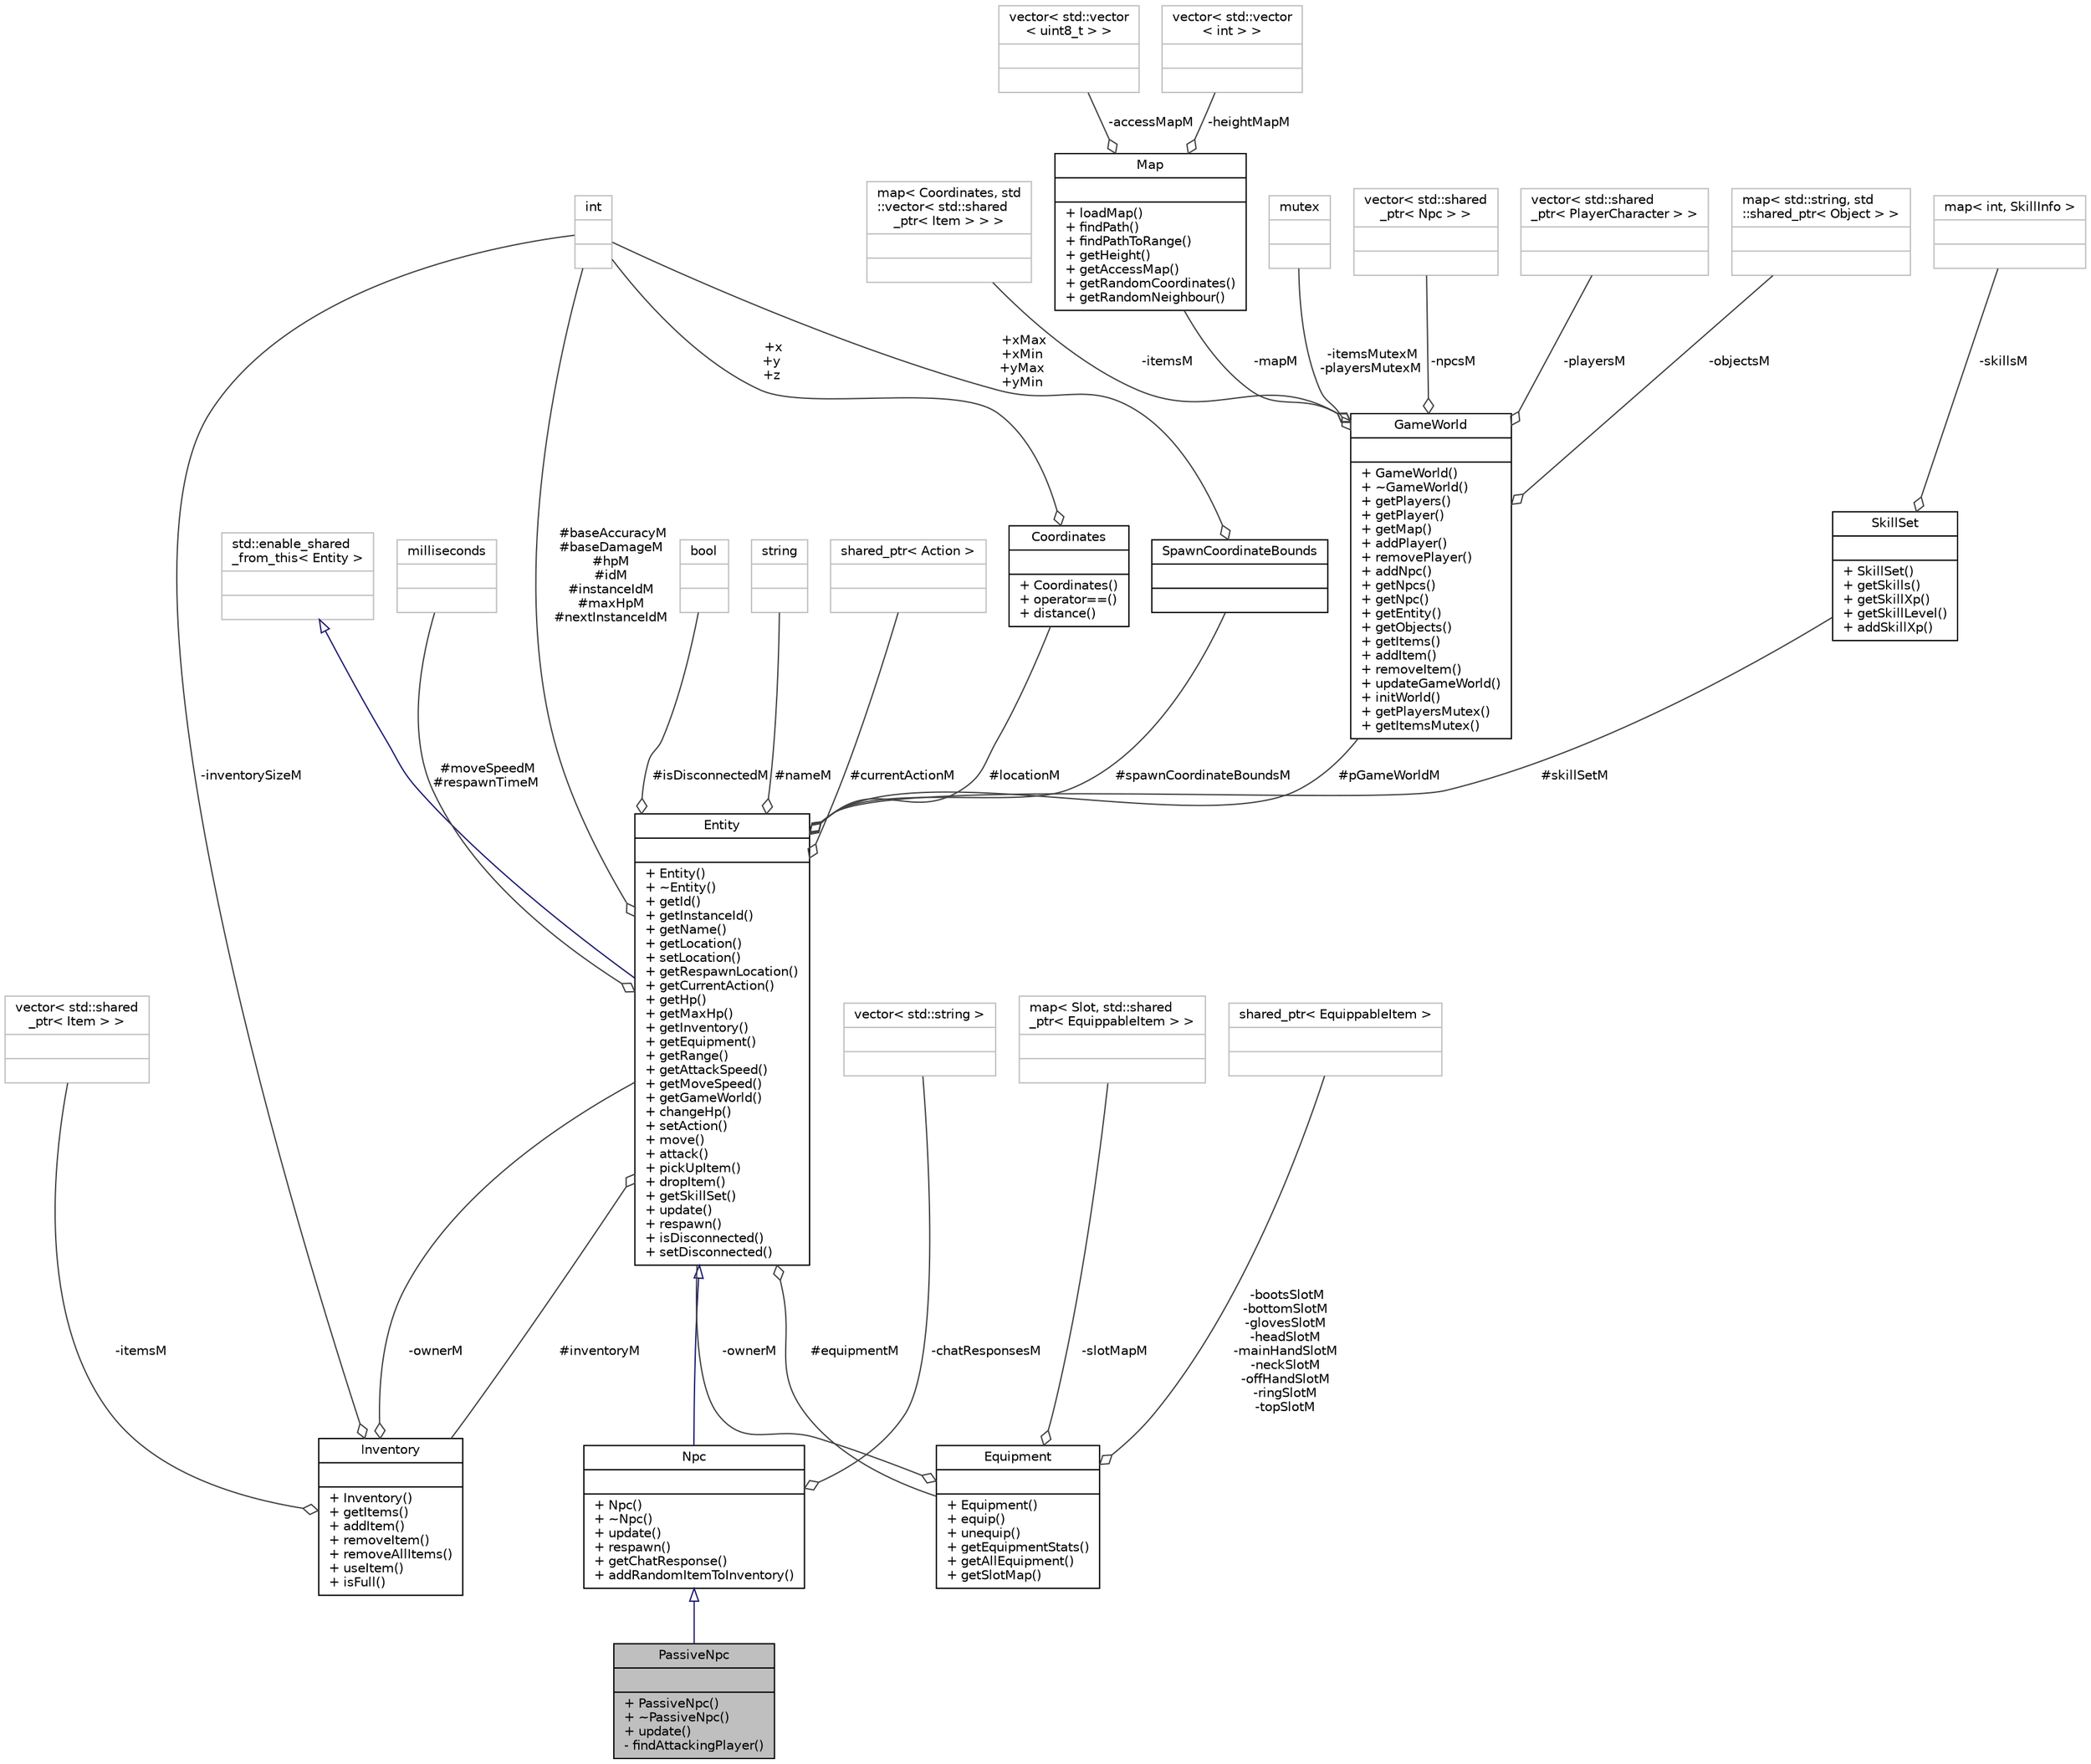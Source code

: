 digraph "PassiveNpc"
{
 // LATEX_PDF_SIZE
  edge [fontname="Helvetica",fontsize="10",labelfontname="Helvetica",labelfontsize="10"];
  node [fontname="Helvetica",fontsize="10",shape=record];
  Node1 [label="{PassiveNpc\n||+ PassiveNpc()\l+ ~PassiveNpc()\l+ update()\l- findAttackingPlayer()\l}",height=0.2,width=0.4,color="black", fillcolor="grey75", style="filled", fontcolor="black",tooltip="PassiveNpc is a type of Npc that attacks only if provoked."];
  Node2 -> Node1 [dir="back",color="midnightblue",fontsize="10",style="solid",arrowtail="onormal",fontname="Helvetica"];
  Node2 [label="{Npc\n||+ Npc()\l+ ~Npc()\l+ update()\l+ respawn()\l+ getChatResponse()\l+ addRandomItemToInventory()\l}",height=0.2,width=0.4,color="black", fillcolor="white", style="filled",URL="$classNpc.html",tooltip="Base NPC class. It represents a peaceful NPC that does not attack the player under any circumstances."];
  Node3 -> Node2 [dir="back",color="midnightblue",fontsize="10",style="solid",arrowtail="onormal",fontname="Helvetica"];
  Node3 [label="{Entity\n||+ Entity()\l+ ~Entity()\l+ getId()\l+ getInstanceId()\l+ getName()\l+ getLocation()\l+ setLocation()\l+ getRespawnLocation()\l+ getCurrentAction()\l+ getHp()\l+ getMaxHp()\l+ getInventory()\l+ getEquipment()\l+ getRange()\l+ getAttackSpeed()\l+ getMoveSpeed()\l+ getGameWorld()\l+ changeHp()\l+ setAction()\l+ move()\l+ attack()\l+ pickUpItem()\l+ dropItem()\l+ getSkillSet()\l+ update()\l+ respawn()\l+ isDisconnected()\l+ setDisconnected()\l}",height=0.2,width=0.4,color="black", fillcolor="white", style="filled",URL="$classEntity.html",tooltip="Base pure virtual Entity class. Different types of enities inherit this."];
  Node4 -> Node3 [dir="back",color="midnightblue",fontsize="10",style="solid",arrowtail="onormal",fontname="Helvetica"];
  Node4 [label="{std::enable_shared\l_from_this\< Entity \>\n||}",height=0.2,width=0.4,color="grey75", fillcolor="white", style="filled",tooltip=" "];
  Node5 -> Node3 [color="grey25",fontsize="10",style="solid",label=" #moveSpeedM\n#respawnTimeM" ,arrowhead="odiamond",fontname="Helvetica"];
  Node5 [label="{milliseconds\n||}",height=0.2,width=0.4,color="grey75", fillcolor="white", style="filled",tooltip=" "];
  Node6 -> Node3 [color="grey25",fontsize="10",style="solid",label=" #pGameWorldM" ,arrowhead="odiamond",fontname="Helvetica"];
  Node6 [label="{GameWorld\n||+ GameWorld()\l+ ~GameWorld()\l+ getPlayers()\l+ getPlayer()\l+ getMap()\l+ addPlayer()\l+ removePlayer()\l+ addNpc()\l+ getNpcs()\l+ getNpc()\l+ getEntity()\l+ getObjects()\l+ getItems()\l+ addItem()\l+ removeItem()\l+ updateGameWorld()\l+ initWorld()\l+ getPlayersMutex()\l+ getItemsMutex()\l}",height=0.2,width=0.4,color="black", fillcolor="white", style="filled",URL="$classGameWorld.html",tooltip="GameWorld class. It contains all the player, npc, object and item instances."];
  Node7 -> Node6 [color="grey25",fontsize="10",style="solid",label=" -itemsM" ,arrowhead="odiamond",fontname="Helvetica"];
  Node7 [label="{map\< Coordinates, std\l::vector\< std::shared\l_ptr\< Item \> \> \>\n||}",height=0.2,width=0.4,color="grey75", fillcolor="white", style="filled",tooltip=" "];
  Node8 -> Node6 [color="grey25",fontsize="10",style="solid",label=" -mapM" ,arrowhead="odiamond",fontname="Helvetica"];
  Node8 [label="{Map\n||+ loadMap()\l+ findPath()\l+ findPathToRange()\l+ getHeight()\l+ getAccessMap()\l+ getRandomCoordinates()\l+ getRandomNeighbour()\l}",height=0.2,width=0.4,color="black", fillcolor="white", style="filled",URL="$classMap.html",tooltip="Static class representing the map of the game world. Map contains information about which tiles are a..."];
  Node9 -> Node8 [color="grey25",fontsize="10",style="solid",label=" -accessMapM" ,arrowhead="odiamond",fontname="Helvetica"];
  Node9 [label="{vector\< std::vector\l\< uint8_t \> \>\n||}",height=0.2,width=0.4,color="grey75", fillcolor="white", style="filled",tooltip=" "];
  Node10 -> Node8 [color="grey25",fontsize="10",style="solid",label=" -heightMapM" ,arrowhead="odiamond",fontname="Helvetica"];
  Node10 [label="{vector\< std::vector\l\< int \> \>\n||}",height=0.2,width=0.4,color="grey75", fillcolor="white", style="filled",tooltip=" "];
  Node11 -> Node6 [color="grey25",fontsize="10",style="solid",label=" -itemsMutexM\n-playersMutexM" ,arrowhead="odiamond",fontname="Helvetica"];
  Node11 [label="{mutex\n||}",height=0.2,width=0.4,color="grey75", fillcolor="white", style="filled",tooltip=" "];
  Node12 -> Node6 [color="grey25",fontsize="10",style="solid",label=" -npcsM" ,arrowhead="odiamond",fontname="Helvetica"];
  Node12 [label="{vector\< std::shared\l_ptr\< Npc \> \>\n||}",height=0.2,width=0.4,color="grey75", fillcolor="white", style="filled",tooltip=" "];
  Node13 -> Node6 [color="grey25",fontsize="10",style="solid",label=" -playersM" ,arrowhead="odiamond",fontname="Helvetica"];
  Node13 [label="{vector\< std::shared\l_ptr\< PlayerCharacter \> \>\n||}",height=0.2,width=0.4,color="grey75", fillcolor="white", style="filled",tooltip=" "];
  Node14 -> Node6 [color="grey25",fontsize="10",style="solid",label=" -objectsM" ,arrowhead="odiamond",fontname="Helvetica"];
  Node14 [label="{map\< std::string, std\l::shared_ptr\< Object \> \>\n||}",height=0.2,width=0.4,color="grey75", fillcolor="white", style="filled",tooltip=" "];
  Node15 -> Node3 [color="grey25",fontsize="10",style="solid",label=" #inventoryM" ,arrowhead="odiamond",fontname="Helvetica"];
  Node15 [label="{Inventory\n||+ Inventory()\l+ getItems()\l+ addItem()\l+ removeItem()\l+ removeAllItems()\l+ useItem()\l+ isFull()\l}",height=0.2,width=0.4,color="black", fillcolor="white", style="filled",URL="$classInventory.html",tooltip="Represents the items that an entity can carry."];
  Node3 -> Node15 [color="grey25",fontsize="10",style="solid",label=" -ownerM" ,arrowhead="odiamond",fontname="Helvetica"];
  Node16 -> Node15 [color="grey25",fontsize="10",style="solid",label=" -inventorySizeM" ,arrowhead="odiamond",fontname="Helvetica"];
  Node16 [label="{int\n||}",height=0.2,width=0.4,color="grey75", fillcolor="white", style="filled",tooltip=" "];
  Node17 -> Node15 [color="grey25",fontsize="10",style="solid",label=" -itemsM" ,arrowhead="odiamond",fontname="Helvetica"];
  Node17 [label="{vector\< std::shared\l_ptr\< Item \> \>\n||}",height=0.2,width=0.4,color="grey75", fillcolor="white", style="filled",tooltip=" "];
  Node18 -> Node3 [color="grey25",fontsize="10",style="solid",label=" #locationM" ,arrowhead="odiamond",fontname="Helvetica"];
  Node18 [label="{Coordinates\n||+ Coordinates()\l+ operator==()\l+ distance()\l}",height=0.2,width=0.4,color="black", fillcolor="white", style="filled",URL="$structCoordinates.html",tooltip="Struct for coordinates."];
  Node16 -> Node18 [color="grey25",fontsize="10",style="solid",label=" +x\n+y\n+z" ,arrowhead="odiamond",fontname="Helvetica"];
  Node16 -> Node3 [color="grey25",fontsize="10",style="solid",label=" #baseAccuracyM\n#baseDamageM\n#hpM\n#idM\n#instanceIdM\n#maxHpM\n#nextInstanceIdM" ,arrowhead="odiamond",fontname="Helvetica"];
  Node19 -> Node3 [color="grey25",fontsize="10",style="solid",label=" #isDisconnectedM" ,arrowhead="odiamond",fontname="Helvetica"];
  Node19 [label="{bool\n||}",height=0.2,width=0.4,color="grey75", fillcolor="white", style="filled",tooltip=" "];
  Node20 -> Node3 [color="grey25",fontsize="10",style="solid",label=" #nameM" ,arrowhead="odiamond",fontname="Helvetica"];
  Node20 [label="{string\n||}",height=0.2,width=0.4,color="grey75", fillcolor="white", style="filled",tooltip=" "];
  Node21 -> Node3 [color="grey25",fontsize="10",style="solid",label=" #equipmentM" ,arrowhead="odiamond",fontname="Helvetica"];
  Node21 [label="{Equipment\n||+ Equipment()\l+ equip()\l+ unequip()\l+ getEquipmentStats()\l+ getAllEquipment()\l+ getSlotMap()\l}",height=0.2,width=0.4,color="black", fillcolor="white", style="filled",URL="$classEquipment.html",tooltip="Class for representing the items an entity has equipped."];
  Node3 -> Node21 [color="grey25",fontsize="10",style="solid",label=" -ownerM" ,arrowhead="odiamond",fontname="Helvetica"];
  Node22 -> Node21 [color="grey25",fontsize="10",style="solid",label=" -slotMapM" ,arrowhead="odiamond",fontname="Helvetica"];
  Node22 [label="{map\< Slot, std::shared\l_ptr\< EquippableItem \> \>\n||}",height=0.2,width=0.4,color="grey75", fillcolor="white", style="filled",tooltip=" "];
  Node23 -> Node21 [color="grey25",fontsize="10",style="solid",label=" -bootsSlotM\n-bottomSlotM\n-glovesSlotM\n-headSlotM\n-mainHandSlotM\n-neckSlotM\n-offHandSlotM\n-ringSlotM\n-topSlotM" ,arrowhead="odiamond",fontname="Helvetica"];
  Node23 [label="{shared_ptr\< EquippableItem \>\n||}",height=0.2,width=0.4,color="grey75", fillcolor="white", style="filled",tooltip=" "];
  Node24 -> Node3 [color="grey25",fontsize="10",style="solid",label=" #currentActionM" ,arrowhead="odiamond",fontname="Helvetica"];
  Node24 [label="{shared_ptr\< Action \>\n||}",height=0.2,width=0.4,color="grey75", fillcolor="white", style="filled",tooltip=" "];
  Node25 -> Node3 [color="grey25",fontsize="10",style="solid",label=" #skillSetM" ,arrowhead="odiamond",fontname="Helvetica"];
  Node25 [label="{SkillSet\n||+ SkillSet()\l+ getSkills()\l+ getSkillXp()\l+ getSkillLevel()\l+ addSkillXp()\l}",height=0.2,width=0.4,color="black", fillcolor="white", style="filled",URL="$classSkillSet.html",tooltip="Contains all the skills that a character has."];
  Node26 -> Node25 [color="grey25",fontsize="10",style="solid",label=" -skillsM" ,arrowhead="odiamond",fontname="Helvetica"];
  Node26 [label="{map\< int, SkillInfo \>\n||}",height=0.2,width=0.4,color="grey75", fillcolor="white", style="filled",tooltip=" "];
  Node27 -> Node3 [color="grey25",fontsize="10",style="solid",label=" #spawnCoordinateBoundsM" ,arrowhead="odiamond",fontname="Helvetica"];
  Node27 [label="{SpawnCoordinateBounds\n||}",height=0.2,width=0.4,color="black", fillcolor="white", style="filled",URL="$structSpawnCoordinateBounds.html",tooltip="Contains the spawn coordinate bounds for a character."];
  Node16 -> Node27 [color="grey25",fontsize="10",style="solid",label=" +xMax\n+xMin\n+yMax\n+yMin" ,arrowhead="odiamond",fontname="Helvetica"];
  Node28 -> Node2 [color="grey25",fontsize="10",style="solid",label=" -chatResponsesM" ,arrowhead="odiamond",fontname="Helvetica"];
  Node28 [label="{vector\< std::string \>\n||}",height=0.2,width=0.4,color="grey75", fillcolor="white", style="filled",tooltip=" "];
}
